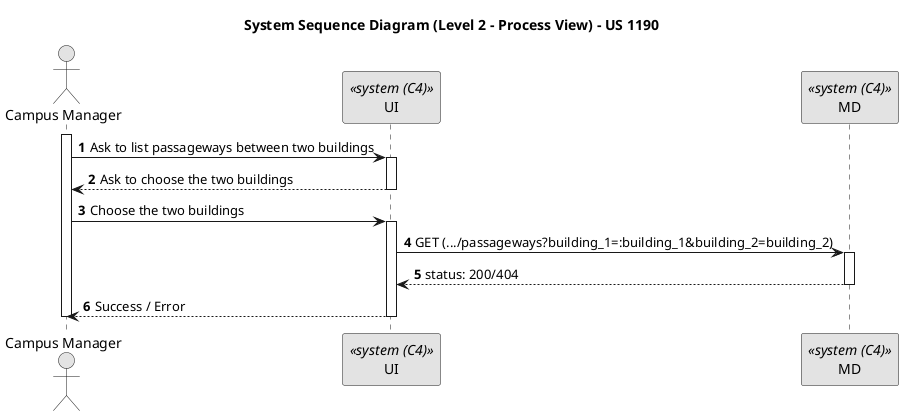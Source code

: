 @startuml
skinparam monochrome true
skinparam packageStyle rectangle
skinparam shadowing false

title System Sequence Diagram (Level 2 - Process View) - US 1190
autonumber

Actor "Campus Manager" as campusManager
participant "UI" as UI <<system (C4)>>
participant "MD" as MD <<system (C4)>>

activate campusManager
    campusManager -> UI : Ask to list passageways between two buildings
    activate UI
        UI --> campusManager : Ask to choose the two buildings
    deactivate UI

    campusManager -> UI : Choose the two buildings
    activate UI
        UI -> MD : GET (.../passageways?building_1=:building_1&building_2=building_2)
        activate MD
            UI <-- MD : status: 200/404
        deactivate MD

        UI --> campusManager : Success / Error
    deactivate UI
deactivate campusManager

@enduml
